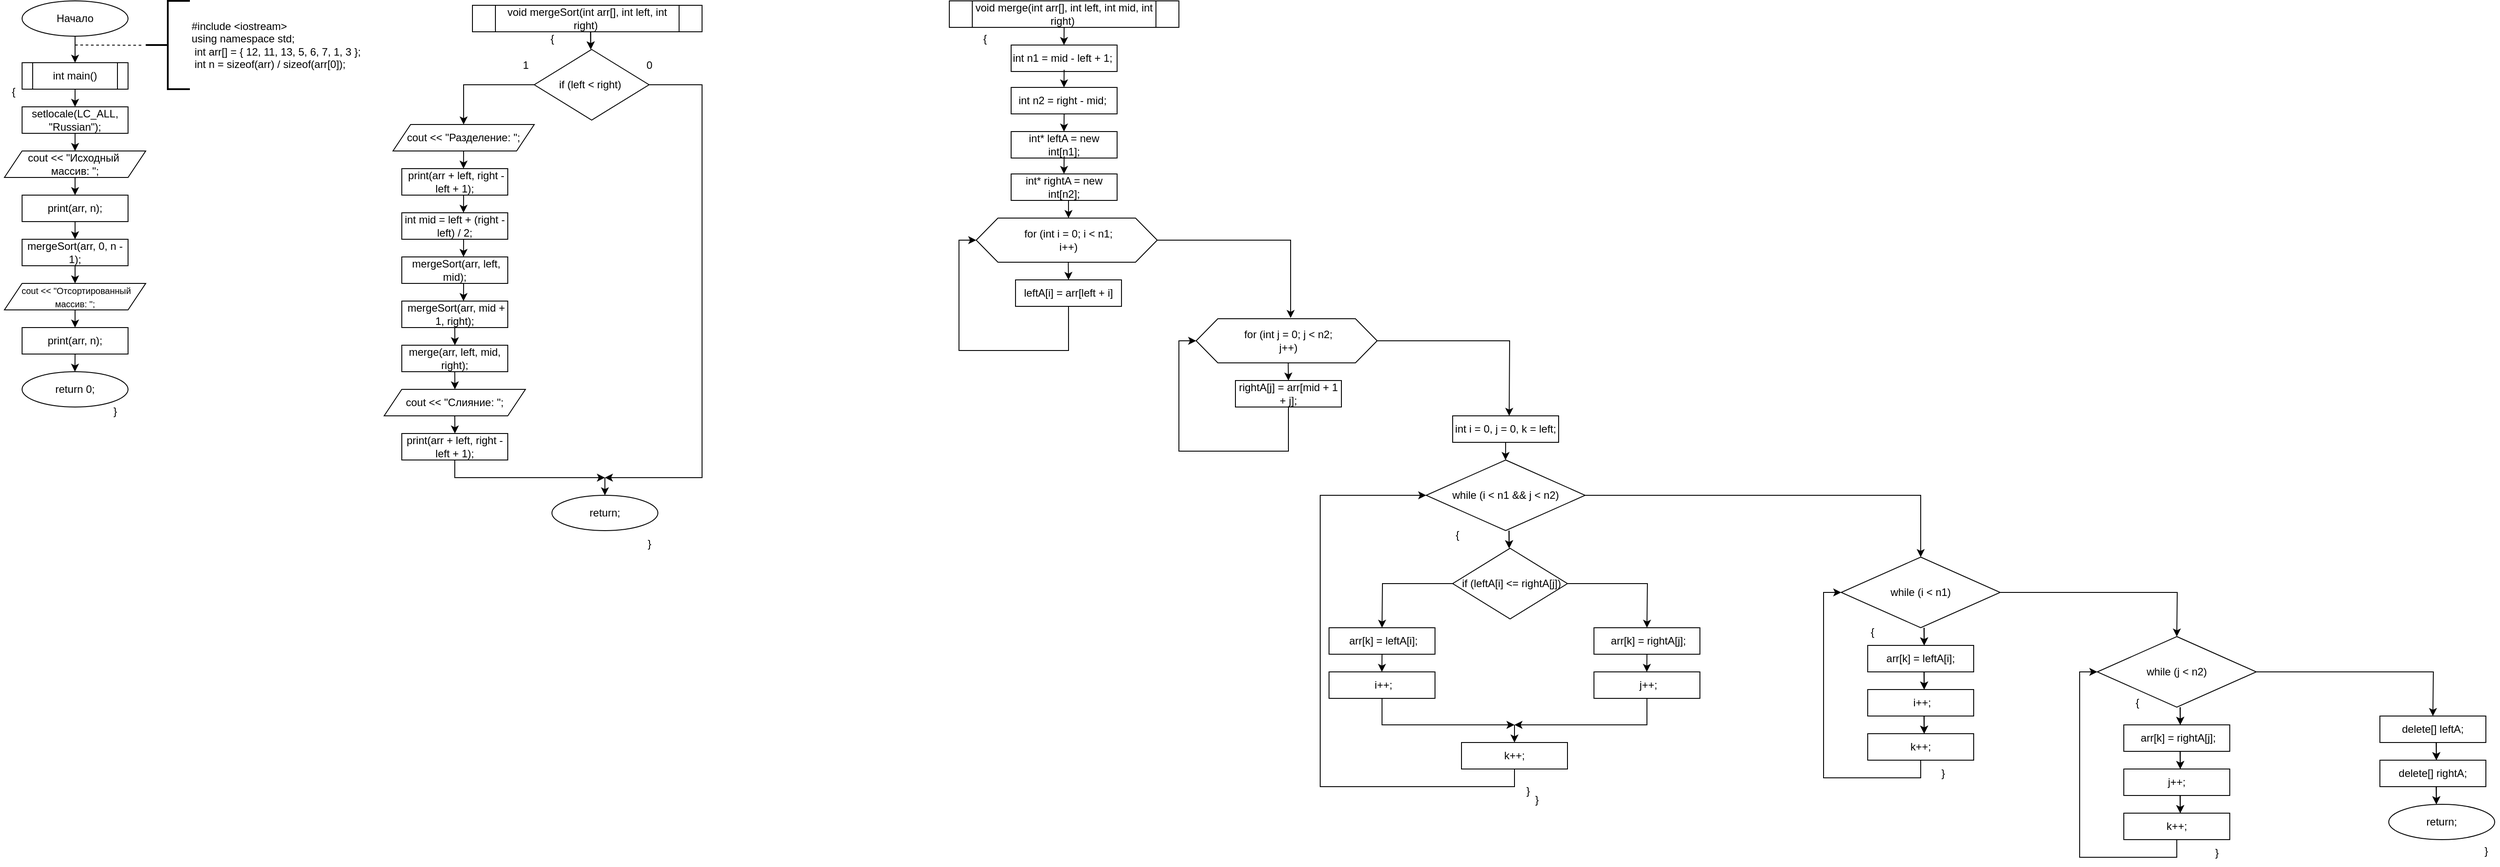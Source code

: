 <mxfile version="26.0.9">
  <diagram name="Страница — 1" id="Ue36vAwXjHxLCUMpt70z">
    <mxGraphModel dx="3187" dy="1858" grid="1" gridSize="10" guides="1" tooltips="1" connect="1" arrows="1" fold="1" page="1" pageScale="1" pageWidth="827" pageHeight="1169" math="0" shadow="0">
      <root>
        <mxCell id="0" />
        <mxCell id="1" parent="0" />
        <mxCell id="77FX7k-zkkTYW5ezyQ91-1" value="" style="edgeStyle=orthogonalEdgeStyle;rounded=0;orthogonalLoop=1;jettySize=auto;html=1;" edge="1" parent="1" source="77FX7k-zkkTYW5ezyQ91-2">
          <mxGeometry relative="1" as="geometry">
            <mxPoint x="240" y="130" as="targetPoint" />
          </mxGeometry>
        </mxCell>
        <mxCell id="77FX7k-zkkTYW5ezyQ91-2" value="Начало" style="ellipse;whiteSpace=wrap;html=1;" vertex="1" parent="1">
          <mxGeometry x="180" y="60" width="120" height="40" as="geometry" />
        </mxCell>
        <mxCell id="77FX7k-zkkTYW5ezyQ91-3" value="" style="edgeStyle=orthogonalEdgeStyle;rounded=0;orthogonalLoop=1;jettySize=auto;html=1;" edge="1" parent="1" source="77FX7k-zkkTYW5ezyQ91-4">
          <mxGeometry relative="1" as="geometry">
            <mxPoint x="240" y="180" as="targetPoint" />
          </mxGeometry>
        </mxCell>
        <mxCell id="77FX7k-zkkTYW5ezyQ91-4" value="int main()" style="shape=process;whiteSpace=wrap;html=1;backgroundOutline=1;" vertex="1" parent="1">
          <mxGeometry x="180" y="130" width="120" height="30" as="geometry" />
        </mxCell>
        <mxCell id="77FX7k-zkkTYW5ezyQ91-5" value="setlocale(LC_ALL, &quot;Russian&quot;);" style="rounded=0;whiteSpace=wrap;html=1;" vertex="1" parent="1">
          <mxGeometry x="180" y="180" width="120" height="30" as="geometry" />
        </mxCell>
        <mxCell id="77FX7k-zkkTYW5ezyQ91-6" value="" style="edgeStyle=orthogonalEdgeStyle;rounded=0;orthogonalLoop=1;jettySize=auto;html=1;" edge="1" parent="1">
          <mxGeometry relative="1" as="geometry">
            <mxPoint x="240" y="210" as="sourcePoint" />
            <mxPoint x="240" y="230" as="targetPoint" />
          </mxGeometry>
        </mxCell>
        <mxCell id="77FX7k-zkkTYW5ezyQ91-7" value="&lt;div&gt;#include &amp;lt;iostream&amp;gt;&lt;/div&gt;&lt;div&gt;using namespace std;&lt;/div&gt;&lt;div&gt;&lt;div&gt;&amp;nbsp;int arr[] = { 12, 11, 13, 5, 6, 7, 1, 3 };&lt;/div&gt;&lt;div&gt;&amp;nbsp;int n = sizeof(arr) / sizeof(arr[0]);&lt;/div&gt;&lt;/div&gt;" style="strokeWidth=2;html=1;shape=mxgraph.flowchart.annotation_2;align=left;labelPosition=right;pointerEvents=1;" vertex="1" parent="1">
          <mxGeometry x="320" y="60" width="50" height="100" as="geometry" />
        </mxCell>
        <mxCell id="77FX7k-zkkTYW5ezyQ91-8" value="" style="endArrow=none;dashed=1;html=1;rounded=0;entryX=-0.04;entryY=0.503;entryDx=0;entryDy=0;entryPerimeter=0;" edge="1" parent="1" target="77FX7k-zkkTYW5ezyQ91-7">
          <mxGeometry width="50" height="50" relative="1" as="geometry">
            <mxPoint x="240" y="110" as="sourcePoint" />
            <mxPoint x="310" y="110" as="targetPoint" />
          </mxGeometry>
        </mxCell>
        <mxCell id="77FX7k-zkkTYW5ezyQ91-9" value="cout &amp;lt;&amp;lt; &quot;Исходный&amp;nbsp;&lt;div&gt;массив: &quot;;&lt;/div&gt;" style="shape=parallelogram;perimeter=parallelogramPerimeter;whiteSpace=wrap;html=1;fixedSize=1;" vertex="1" parent="1">
          <mxGeometry x="160" y="230" width="160" height="30" as="geometry" />
        </mxCell>
        <mxCell id="77FX7k-zkkTYW5ezyQ91-10" value="" style="edgeStyle=orthogonalEdgeStyle;rounded=0;orthogonalLoop=1;jettySize=auto;html=1;" edge="1" parent="1">
          <mxGeometry relative="1" as="geometry">
            <mxPoint x="240" y="280" as="targetPoint" />
            <mxPoint x="240" y="260" as="sourcePoint" />
          </mxGeometry>
        </mxCell>
        <mxCell id="77FX7k-zkkTYW5ezyQ91-11" value="print(arr, n);" style="rounded=0;whiteSpace=wrap;html=1;" vertex="1" parent="1">
          <mxGeometry x="180" y="280" width="120" height="30" as="geometry" />
        </mxCell>
        <mxCell id="77FX7k-zkkTYW5ezyQ91-12" value="" style="edgeStyle=orthogonalEdgeStyle;rounded=0;orthogonalLoop=1;jettySize=auto;html=1;" edge="1" parent="1">
          <mxGeometry relative="1" as="geometry">
            <mxPoint x="240" y="330" as="targetPoint" />
            <mxPoint x="240" y="310" as="sourcePoint" />
          </mxGeometry>
        </mxCell>
        <mxCell id="77FX7k-zkkTYW5ezyQ91-13" value="mergeSort(arr, 0, n - 1);" style="rounded=0;whiteSpace=wrap;html=1;" vertex="1" parent="1">
          <mxGeometry x="180" y="330" width="120" height="30" as="geometry" />
        </mxCell>
        <mxCell id="77FX7k-zkkTYW5ezyQ91-14" value="" style="edgeStyle=orthogonalEdgeStyle;rounded=0;orthogonalLoop=1;jettySize=auto;html=1;" edge="1" parent="1">
          <mxGeometry relative="1" as="geometry">
            <mxPoint x="240" y="360" as="sourcePoint" />
            <mxPoint x="240" y="380" as="targetPoint" />
          </mxGeometry>
        </mxCell>
        <mxCell id="77FX7k-zkkTYW5ezyQ91-15" value="&lt;font style=&quot;font-size: 10px;&quot;&gt;&amp;nbsp;cout &amp;lt;&amp;lt; &quot;Отсортированный массив: &quot;;&lt;/font&gt;" style="shape=parallelogram;perimeter=parallelogramPerimeter;whiteSpace=wrap;html=1;fixedSize=1;" vertex="1" parent="1">
          <mxGeometry x="160" y="380" width="160" height="30" as="geometry" />
        </mxCell>
        <mxCell id="77FX7k-zkkTYW5ezyQ91-16" value="" style="edgeStyle=orthogonalEdgeStyle;rounded=0;orthogonalLoop=1;jettySize=auto;html=1;" edge="1" parent="1">
          <mxGeometry relative="1" as="geometry">
            <mxPoint x="240" y="430" as="targetPoint" />
            <mxPoint x="240" y="410" as="sourcePoint" />
          </mxGeometry>
        </mxCell>
        <mxCell id="77FX7k-zkkTYW5ezyQ91-17" style="edgeStyle=orthogonalEdgeStyle;rounded=0;orthogonalLoop=1;jettySize=auto;html=1;exitX=0.5;exitY=1;exitDx=0;exitDy=0;" edge="1" parent="1" source="77FX7k-zkkTYW5ezyQ91-18">
          <mxGeometry relative="1" as="geometry">
            <mxPoint x="239.857" y="480" as="targetPoint" />
          </mxGeometry>
        </mxCell>
        <mxCell id="77FX7k-zkkTYW5ezyQ91-18" value="print(arr, n);" style="rounded=0;whiteSpace=wrap;html=1;" vertex="1" parent="1">
          <mxGeometry x="180" y="430" width="120" height="30" as="geometry" />
        </mxCell>
        <mxCell id="77FX7k-zkkTYW5ezyQ91-19" value="return 0;" style="ellipse;whiteSpace=wrap;html=1;" vertex="1" parent="1">
          <mxGeometry x="180" y="480" width="120" height="40" as="geometry" />
        </mxCell>
        <mxCell id="77FX7k-zkkTYW5ezyQ91-20" value="}" style="text;html=1;align=center;verticalAlign=middle;resizable=0;points=[];autosize=1;strokeColor=none;fillColor=none;" vertex="1" parent="1">
          <mxGeometry x="270" y="510" width="30" height="30" as="geometry" />
        </mxCell>
        <mxCell id="77FX7k-zkkTYW5ezyQ91-21" value="{" style="text;html=1;align=center;verticalAlign=middle;resizable=0;points=[];autosize=1;strokeColor=none;fillColor=none;" vertex="1" parent="1">
          <mxGeometry x="155" y="148" width="30" height="30" as="geometry" />
        </mxCell>
        <mxCell id="77FX7k-zkkTYW5ezyQ91-22" value="void mergeSort(int arr[], int left, int right)&amp;nbsp;" style="shape=process;whiteSpace=wrap;html=1;backgroundOutline=1;" vertex="1" parent="1">
          <mxGeometry x="690" y="65" width="260" height="30" as="geometry" />
        </mxCell>
        <mxCell id="77FX7k-zkkTYW5ezyQ91-23" value="" style="edgeStyle=orthogonalEdgeStyle;rounded=0;orthogonalLoop=1;jettySize=auto;html=1;" edge="1" parent="1">
          <mxGeometry relative="1" as="geometry">
            <mxPoint x="823.703" y="95.0" as="sourcePoint" />
            <mxPoint x="823.943" y="115.0" as="targetPoint" />
          </mxGeometry>
        </mxCell>
        <mxCell id="77FX7k-zkkTYW5ezyQ91-24" value="" style="edgeStyle=orthogonalEdgeStyle;rounded=0;orthogonalLoop=1;jettySize=auto;html=1;" edge="1" parent="1">
          <mxGeometry relative="1" as="geometry">
            <mxPoint x="823.943" y="95.0" as="sourcePoint" />
            <mxPoint x="823.943" y="115.0" as="targetPoint" />
          </mxGeometry>
        </mxCell>
        <mxCell id="77FX7k-zkkTYW5ezyQ91-25" style="edgeStyle=orthogonalEdgeStyle;rounded=0;orthogonalLoop=1;jettySize=auto;html=1;exitX=0;exitY=0.5;exitDx=0;exitDy=0;entryX=0.5;entryY=0;entryDx=0;entryDy=0;" edge="1" source="77FX7k-zkkTYW5ezyQ91-27" parent="1" target="77FX7k-zkkTYW5ezyQ91-32">
          <mxGeometry relative="1" as="geometry">
            <mxPoint x="680" y="205.0" as="targetPoint" />
          </mxGeometry>
        </mxCell>
        <mxCell id="77FX7k-zkkTYW5ezyQ91-51" style="edgeStyle=orthogonalEdgeStyle;rounded=0;orthogonalLoop=1;jettySize=auto;html=1;exitX=1;exitY=0.5;exitDx=0;exitDy=0;" edge="1" parent="1" source="77FX7k-zkkTYW5ezyQ91-27">
          <mxGeometry relative="1" as="geometry">
            <mxPoint x="840.0" y="600" as="targetPoint" />
            <Array as="points">
              <mxPoint x="950" y="155" />
              <mxPoint x="950" y="600" />
            </Array>
          </mxGeometry>
        </mxCell>
        <mxCell id="77FX7k-zkkTYW5ezyQ91-27" value="if (left &amp;lt; right)&amp;nbsp;" style="rhombus;whiteSpace=wrap;html=1;" vertex="1" parent="1">
          <mxGeometry x="760" y="115.0" width="130" height="80" as="geometry" />
        </mxCell>
        <mxCell id="77FX7k-zkkTYW5ezyQ91-33" style="edgeStyle=orthogonalEdgeStyle;rounded=0;orthogonalLoop=1;jettySize=auto;html=1;exitX=0.5;exitY=1;exitDx=0;exitDy=0;" edge="1" parent="1" source="77FX7k-zkkTYW5ezyQ91-32">
          <mxGeometry relative="1" as="geometry">
            <mxPoint x="679.857" y="250" as="targetPoint" />
          </mxGeometry>
        </mxCell>
        <mxCell id="77FX7k-zkkTYW5ezyQ91-32" value="cout &amp;lt;&amp;lt; &quot;Разделение: &quot;;" style="shape=parallelogram;perimeter=parallelogramPerimeter;whiteSpace=wrap;html=1;fixedSize=1;" vertex="1" parent="1">
          <mxGeometry x="600" y="200" width="160" height="30" as="geometry" />
        </mxCell>
        <mxCell id="77FX7k-zkkTYW5ezyQ91-34" value="&amp;nbsp;print(arr + left, right - left + 1);" style="rounded=0;whiteSpace=wrap;html=1;" vertex="1" parent="1">
          <mxGeometry x="610" y="250" width="120" height="30" as="geometry" />
        </mxCell>
        <mxCell id="77FX7k-zkkTYW5ezyQ91-35" style="edgeStyle=orthogonalEdgeStyle;rounded=0;orthogonalLoop=1;jettySize=auto;html=1;exitX=0.5;exitY=1;exitDx=0;exitDy=0;" edge="1" parent="1">
          <mxGeometry relative="1" as="geometry">
            <mxPoint x="679.857" y="300" as="targetPoint" />
            <mxPoint x="680" y="280" as="sourcePoint" />
          </mxGeometry>
        </mxCell>
        <mxCell id="77FX7k-zkkTYW5ezyQ91-36" value="int mid = left + (right - left) / 2;" style="rounded=0;whiteSpace=wrap;html=1;" vertex="1" parent="1">
          <mxGeometry x="610" y="300" width="120" height="30" as="geometry" />
        </mxCell>
        <mxCell id="77FX7k-zkkTYW5ezyQ91-37" style="edgeStyle=orthogonalEdgeStyle;rounded=0;orthogonalLoop=1;jettySize=auto;html=1;exitX=0.5;exitY=1;exitDx=0;exitDy=0;" edge="1" parent="1">
          <mxGeometry relative="1" as="geometry">
            <mxPoint x="679.857" y="350" as="targetPoint" />
            <mxPoint x="680" y="330" as="sourcePoint" />
          </mxGeometry>
        </mxCell>
        <mxCell id="77FX7k-zkkTYW5ezyQ91-38" value="&amp;nbsp;mergeSort(arr, left, mid);" style="rounded=0;whiteSpace=wrap;html=1;" vertex="1" parent="1">
          <mxGeometry x="610" y="350" width="120" height="30" as="geometry" />
        </mxCell>
        <mxCell id="77FX7k-zkkTYW5ezyQ91-39" style="edgeStyle=orthogonalEdgeStyle;rounded=0;orthogonalLoop=1;jettySize=auto;html=1;exitX=0.5;exitY=1;exitDx=0;exitDy=0;" edge="1" parent="1">
          <mxGeometry relative="1" as="geometry">
            <mxPoint x="679.857" y="400" as="targetPoint" />
            <mxPoint x="680" y="380" as="sourcePoint" />
          </mxGeometry>
        </mxCell>
        <mxCell id="77FX7k-zkkTYW5ezyQ91-41" style="edgeStyle=orthogonalEdgeStyle;rounded=0;orthogonalLoop=1;jettySize=auto;html=1;exitX=0.5;exitY=1;exitDx=0;exitDy=0;" edge="1" parent="1" source="77FX7k-zkkTYW5ezyQ91-40">
          <mxGeometry relative="1" as="geometry">
            <mxPoint x="670.143" y="450" as="targetPoint" />
          </mxGeometry>
        </mxCell>
        <mxCell id="77FX7k-zkkTYW5ezyQ91-40" value="&amp;nbsp;mergeSort(arr, mid + 1, right);" style="rounded=0;whiteSpace=wrap;html=1;" vertex="1" parent="1">
          <mxGeometry x="610" y="400" width="120" height="30" as="geometry" />
        </mxCell>
        <mxCell id="77FX7k-zkkTYW5ezyQ91-45" style="edgeStyle=orthogonalEdgeStyle;rounded=0;orthogonalLoop=1;jettySize=auto;html=1;exitX=0.5;exitY=1;exitDx=0;exitDy=0;" edge="1" parent="1" source="77FX7k-zkkTYW5ezyQ91-46">
          <mxGeometry relative="1" as="geometry">
            <mxPoint x="670.143" y="500" as="targetPoint" />
          </mxGeometry>
        </mxCell>
        <mxCell id="77FX7k-zkkTYW5ezyQ91-46" value="merge(arr, left, mid, right);" style="rounded=0;whiteSpace=wrap;html=1;" vertex="1" parent="1">
          <mxGeometry x="610" y="450" width="120" height="30" as="geometry" />
        </mxCell>
        <mxCell id="77FX7k-zkkTYW5ezyQ91-48" style="edgeStyle=orthogonalEdgeStyle;rounded=0;orthogonalLoop=1;jettySize=auto;html=1;exitX=0.5;exitY=1;exitDx=0;exitDy=0;" edge="1" parent="1" source="77FX7k-zkkTYW5ezyQ91-47">
          <mxGeometry relative="1" as="geometry">
            <mxPoint x="670.143" y="550" as="targetPoint" />
          </mxGeometry>
        </mxCell>
        <mxCell id="77FX7k-zkkTYW5ezyQ91-47" value="cout &amp;lt;&amp;lt; &quot;Слияние: &quot;;" style="shape=parallelogram;perimeter=parallelogramPerimeter;whiteSpace=wrap;html=1;fixedSize=1;" vertex="1" parent="1">
          <mxGeometry x="590" y="500" width="160" height="30" as="geometry" />
        </mxCell>
        <mxCell id="77FX7k-zkkTYW5ezyQ91-50" style="edgeStyle=orthogonalEdgeStyle;rounded=0;orthogonalLoop=1;jettySize=auto;html=1;exitX=0.5;exitY=1;exitDx=0;exitDy=0;" edge="1" parent="1" source="77FX7k-zkkTYW5ezyQ91-49">
          <mxGeometry relative="1" as="geometry">
            <mxPoint x="840" y="600" as="targetPoint" />
            <Array as="points">
              <mxPoint x="670" y="600" />
            </Array>
          </mxGeometry>
        </mxCell>
        <mxCell id="77FX7k-zkkTYW5ezyQ91-49" value="print(arr + left, right - left + 1);" style="rounded=0;whiteSpace=wrap;html=1;" vertex="1" parent="1">
          <mxGeometry x="610" y="550" width="120" height="30" as="geometry" />
        </mxCell>
        <mxCell id="77FX7k-zkkTYW5ezyQ91-52" value="1" style="text;html=1;align=center;verticalAlign=middle;resizable=0;points=[];autosize=1;strokeColor=none;fillColor=none;" vertex="1" parent="1">
          <mxGeometry x="735" y="118" width="30" height="30" as="geometry" />
        </mxCell>
        <mxCell id="77FX7k-zkkTYW5ezyQ91-53" value="0" style="text;html=1;align=center;verticalAlign=middle;resizable=0;points=[];autosize=1;strokeColor=none;fillColor=none;" vertex="1" parent="1">
          <mxGeometry x="875" y="118" width="30" height="30" as="geometry" />
        </mxCell>
        <mxCell id="77FX7k-zkkTYW5ezyQ91-54" value="" style="endArrow=classic;html=1;rounded=0;" edge="1" parent="1">
          <mxGeometry width="50" height="50" relative="1" as="geometry">
            <mxPoint x="840" y="600" as="sourcePoint" />
            <mxPoint x="840" y="620" as="targetPoint" />
          </mxGeometry>
        </mxCell>
        <mxCell id="77FX7k-zkkTYW5ezyQ91-55" value="return;" style="ellipse;whiteSpace=wrap;html=1;" vertex="1" parent="1">
          <mxGeometry x="780" y="620" width="120" height="40" as="geometry" />
        </mxCell>
        <mxCell id="77FX7k-zkkTYW5ezyQ91-56" value="}" style="text;html=1;align=center;verticalAlign=middle;resizable=0;points=[];autosize=1;strokeColor=none;fillColor=none;" vertex="1" parent="1">
          <mxGeometry x="875" y="660" width="30" height="30" as="geometry" />
        </mxCell>
        <mxCell id="77FX7k-zkkTYW5ezyQ91-57" value="{" style="text;html=1;align=center;verticalAlign=middle;resizable=0;points=[];autosize=1;strokeColor=none;fillColor=none;" vertex="1" parent="1">
          <mxGeometry x="765" y="88" width="30" height="30" as="geometry" />
        </mxCell>
        <mxCell id="77FX7k-zkkTYW5ezyQ91-59" style="edgeStyle=orthogonalEdgeStyle;rounded=0;orthogonalLoop=1;jettySize=auto;html=1;exitX=0.5;exitY=1;exitDx=0;exitDy=0;" edge="1" parent="1" source="77FX7k-zkkTYW5ezyQ91-58">
          <mxGeometry relative="1" as="geometry">
            <mxPoint x="1359.857" y="110" as="targetPoint" />
          </mxGeometry>
        </mxCell>
        <mxCell id="77FX7k-zkkTYW5ezyQ91-58" value="void merge(int arr[], int left, int mid, int right)&amp;nbsp;" style="shape=process;whiteSpace=wrap;html=1;backgroundOutline=1;" vertex="1" parent="1">
          <mxGeometry x="1230" y="60" width="260" height="30" as="geometry" />
        </mxCell>
        <mxCell id="77FX7k-zkkTYW5ezyQ91-60" value="int n1 = mid - left + 1;&amp;nbsp;" style="rounded=0;whiteSpace=wrap;html=1;" vertex="1" parent="1">
          <mxGeometry x="1300" y="110" width="120" height="30" as="geometry" />
        </mxCell>
        <mxCell id="77FX7k-zkkTYW5ezyQ91-61" style="edgeStyle=orthogonalEdgeStyle;rounded=0;orthogonalLoop=1;jettySize=auto;html=1;exitX=0.5;exitY=1;exitDx=0;exitDy=0;" edge="1" parent="1">
          <mxGeometry relative="1" as="geometry">
            <mxPoint x="1359.857" y="158" as="targetPoint" />
            <mxPoint x="1360" y="138" as="sourcePoint" />
          </mxGeometry>
        </mxCell>
        <mxCell id="77FX7k-zkkTYW5ezyQ91-62" value="int n2 = right - mid;&amp;nbsp;" style="rounded=0;whiteSpace=wrap;html=1;" vertex="1" parent="1">
          <mxGeometry x="1300" y="158" width="120" height="30" as="geometry" />
        </mxCell>
        <mxCell id="77FX7k-zkkTYW5ezyQ91-63" style="edgeStyle=orthogonalEdgeStyle;rounded=0;orthogonalLoop=1;jettySize=auto;html=1;exitX=0.5;exitY=1;exitDx=0;exitDy=0;" edge="1" parent="1">
          <mxGeometry relative="1" as="geometry">
            <mxPoint x="1359.857" y="208" as="targetPoint" />
            <mxPoint x="1360" y="188" as="sourcePoint" />
          </mxGeometry>
        </mxCell>
        <mxCell id="77FX7k-zkkTYW5ezyQ91-64" value="int* leftA = new int[n1];" style="rounded=0;whiteSpace=wrap;html=1;" vertex="1" parent="1">
          <mxGeometry x="1300" y="208" width="120" height="30" as="geometry" />
        </mxCell>
        <mxCell id="77FX7k-zkkTYW5ezyQ91-65" style="edgeStyle=orthogonalEdgeStyle;rounded=0;orthogonalLoop=1;jettySize=auto;html=1;exitX=0.5;exitY=1;exitDx=0;exitDy=0;" edge="1" parent="1">
          <mxGeometry relative="1" as="geometry">
            <mxPoint x="1359.857" y="256" as="targetPoint" />
            <mxPoint x="1360" y="236" as="sourcePoint" />
          </mxGeometry>
        </mxCell>
        <mxCell id="77FX7k-zkkTYW5ezyQ91-66" value="int* rightA = new int[n2];" style="rounded=0;whiteSpace=wrap;html=1;" vertex="1" parent="1">
          <mxGeometry x="1300" y="256" width="120" height="30" as="geometry" />
        </mxCell>
        <mxCell id="77FX7k-zkkTYW5ezyQ91-67" value="" style="edgeStyle=orthogonalEdgeStyle;rounded=0;orthogonalLoop=1;jettySize=auto;html=1;" edge="1" parent="1">
          <mxGeometry relative="1" as="geometry">
            <mxPoint x="1364.971" y="286" as="sourcePoint" />
            <mxPoint x="1364.971" y="306" as="targetPoint" />
          </mxGeometry>
        </mxCell>
        <mxCell id="77FX7k-zkkTYW5ezyQ91-68" style="edgeStyle=orthogonalEdgeStyle;rounded=0;orthogonalLoop=1;jettySize=auto;html=1;exitX=1;exitY=0.5;exitDx=0;exitDy=0;entryX=0.522;entryY=-0.017;entryDx=0;entryDy=0;entryPerimeter=0;" edge="1" source="77FX7k-zkkTYW5ezyQ91-69" parent="1" target="77FX7k-zkkTYW5ezyQ91-76">
          <mxGeometry relative="1" as="geometry">
            <mxPoint x="1614.971" y="416" as="targetPoint" />
          </mxGeometry>
        </mxCell>
        <mxCell id="77FX7k-zkkTYW5ezyQ91-69" value="" style="verticalLabelPosition=bottom;verticalAlign=top;html=1;shape=hexagon;perimeter=hexagonPerimeter2;arcSize=6;size=0.12;" vertex="1" parent="1">
          <mxGeometry x="1260.471" y="306" width="205" height="50" as="geometry" />
        </mxCell>
        <mxCell id="77FX7k-zkkTYW5ezyQ91-70" value="" style="edgeStyle=orthogonalEdgeStyle;rounded=0;orthogonalLoop=1;jettySize=auto;html=1;" edge="1" parent="1">
          <mxGeometry relative="1" as="geometry">
            <mxPoint x="1364.731" y="356" as="sourcePoint" />
            <mxPoint x="1364.971" y="376" as="targetPoint" />
          </mxGeometry>
        </mxCell>
        <mxCell id="77FX7k-zkkTYW5ezyQ91-71" value="for (int i = 0; i &amp;lt; n1; i++)" style="text;html=1;align=center;verticalAlign=middle;whiteSpace=wrap;rounded=0;" vertex="1" parent="1">
          <mxGeometry x="1304.971" y="316" width="120" height="30" as="geometry" />
        </mxCell>
        <mxCell id="77FX7k-zkkTYW5ezyQ91-72" value="" style="edgeStyle=orthogonalEdgeStyle;rounded=0;orthogonalLoop=1;jettySize=auto;html=1;entryX=0;entryY=0.5;entryDx=0;entryDy=0;" edge="1" target="77FX7k-zkkTYW5ezyQ91-69" parent="1">
          <mxGeometry relative="1" as="geometry">
            <mxPoint x="1364.971" y="406" as="sourcePoint" />
            <mxPoint x="1244.971" y="376" as="targetPoint" />
            <Array as="points">
              <mxPoint x="1364.971" y="456" />
              <mxPoint x="1240.971" y="456" />
              <mxPoint x="1240.971" y="331" />
            </Array>
          </mxGeometry>
        </mxCell>
        <mxCell id="77FX7k-zkkTYW5ezyQ91-73" value="leftA[i] = arr[left + i]" style="rounded=0;whiteSpace=wrap;html=1;" vertex="1" parent="1">
          <mxGeometry x="1304.971" y="376" width="120" height="30" as="geometry" />
        </mxCell>
        <mxCell id="77FX7k-zkkTYW5ezyQ91-75" style="edgeStyle=orthogonalEdgeStyle;rounded=0;orthogonalLoop=1;jettySize=auto;html=1;exitX=1;exitY=0.5;exitDx=0;exitDy=0;" edge="1" source="77FX7k-zkkTYW5ezyQ91-76" parent="1">
          <mxGeometry relative="1" as="geometry">
            <mxPoint x="1864.001" y="530" as="targetPoint" />
          </mxGeometry>
        </mxCell>
        <mxCell id="77FX7k-zkkTYW5ezyQ91-76" value="" style="verticalLabelPosition=bottom;verticalAlign=top;html=1;shape=hexagon;perimeter=hexagonPerimeter2;arcSize=6;size=0.12;" vertex="1" parent="1">
          <mxGeometry x="1509.501" y="420" width="205" height="50" as="geometry" />
        </mxCell>
        <mxCell id="77FX7k-zkkTYW5ezyQ91-77" value="" style="edgeStyle=orthogonalEdgeStyle;rounded=0;orthogonalLoop=1;jettySize=auto;html=1;" edge="1" parent="1">
          <mxGeometry relative="1" as="geometry">
            <mxPoint x="1613.761" y="470" as="sourcePoint" />
            <mxPoint x="1614.001" y="490" as="targetPoint" />
          </mxGeometry>
        </mxCell>
        <mxCell id="77FX7k-zkkTYW5ezyQ91-78" value="for (int j = 0; j &amp;lt; n2; j++)" style="text;html=1;align=center;verticalAlign=middle;whiteSpace=wrap;rounded=0;" vertex="1" parent="1">
          <mxGeometry x="1554.001" y="430" width="120" height="30" as="geometry" />
        </mxCell>
        <mxCell id="77FX7k-zkkTYW5ezyQ91-79" value="" style="edgeStyle=orthogonalEdgeStyle;rounded=0;orthogonalLoop=1;jettySize=auto;html=1;entryX=0;entryY=0.5;entryDx=0;entryDy=0;" edge="1" target="77FX7k-zkkTYW5ezyQ91-76" parent="1">
          <mxGeometry relative="1" as="geometry">
            <mxPoint x="1614.001" y="520" as="sourcePoint" />
            <mxPoint x="1494.001" y="490" as="targetPoint" />
            <Array as="points">
              <mxPoint x="1614.001" y="570" />
              <mxPoint x="1490.001" y="570" />
              <mxPoint x="1490.001" y="445" />
            </Array>
          </mxGeometry>
        </mxCell>
        <mxCell id="77FX7k-zkkTYW5ezyQ91-80" value="&lt;div&gt;rightA[j] = arr[mid + 1 + j];&lt;br&gt;&lt;/div&gt;" style="rounded=0;whiteSpace=wrap;html=1;" vertex="1" parent="1">
          <mxGeometry x="1554.001" y="490" width="120" height="30" as="geometry" />
        </mxCell>
        <mxCell id="77FX7k-zkkTYW5ezyQ91-82" style="edgeStyle=orthogonalEdgeStyle;rounded=0;orthogonalLoop=1;jettySize=auto;html=1;exitX=0.5;exitY=1;exitDx=0;exitDy=0;" edge="1" parent="1" source="77FX7k-zkkTYW5ezyQ91-81">
          <mxGeometry relative="1" as="geometry">
            <mxPoint x="1859.857" y="580" as="targetPoint" />
          </mxGeometry>
        </mxCell>
        <mxCell id="77FX7k-zkkTYW5ezyQ91-81" value="&lt;div&gt;int i = 0, j = 0, k = left;&lt;br&gt;&lt;/div&gt;" style="rounded=0;whiteSpace=wrap;html=1;" vertex="1" parent="1">
          <mxGeometry x="1800.001" y="530" width="120" height="30" as="geometry" />
        </mxCell>
        <mxCell id="77FX7k-zkkTYW5ezyQ91-103" style="edgeStyle=orthogonalEdgeStyle;rounded=0;orthogonalLoop=1;jettySize=auto;html=1;exitX=1;exitY=0.5;exitDx=0;exitDy=0;entryX=0.5;entryY=0;entryDx=0;entryDy=0;" edge="1" parent="1" source="77FX7k-zkkTYW5ezyQ91-83" target="77FX7k-zkkTYW5ezyQ91-106">
          <mxGeometry relative="1" as="geometry">
            <mxPoint x="2250" y="670" as="targetPoint" />
          </mxGeometry>
        </mxCell>
        <mxCell id="77FX7k-zkkTYW5ezyQ91-83" value="&amp;nbsp;while (i &amp;lt; n1 &amp;amp;&amp;amp; j &amp;lt; n2)&amp;nbsp;" style="rhombus;whiteSpace=wrap;html=1;" vertex="1" parent="1">
          <mxGeometry x="1770" y="580" width="180" height="80" as="geometry" />
        </mxCell>
        <mxCell id="77FX7k-zkkTYW5ezyQ91-84" value="" style="edgeStyle=orthogonalEdgeStyle;rounded=0;orthogonalLoop=1;jettySize=auto;html=1;" edge="1" parent="1">
          <mxGeometry relative="1" as="geometry">
            <mxPoint x="1863.703" y="660.0" as="sourcePoint" />
            <mxPoint x="1863.943" y="680.0" as="targetPoint" />
          </mxGeometry>
        </mxCell>
        <mxCell id="77FX7k-zkkTYW5ezyQ91-85" value="" style="edgeStyle=orthogonalEdgeStyle;rounded=0;orthogonalLoop=1;jettySize=auto;html=1;" edge="1" parent="1">
          <mxGeometry relative="1" as="geometry">
            <mxPoint x="1863.943" y="660.0" as="sourcePoint" />
            <mxPoint x="1863.943" y="680.0" as="targetPoint" />
          </mxGeometry>
        </mxCell>
        <mxCell id="77FX7k-zkkTYW5ezyQ91-86" style="edgeStyle=orthogonalEdgeStyle;rounded=0;orthogonalLoop=1;jettySize=auto;html=1;exitX=0;exitY=0.5;exitDx=0;exitDy=0;" edge="1" source="77FX7k-zkkTYW5ezyQ91-88" parent="1">
          <mxGeometry relative="1" as="geometry">
            <mxPoint x="1720" y="770.0" as="targetPoint" />
          </mxGeometry>
        </mxCell>
        <mxCell id="77FX7k-zkkTYW5ezyQ91-87" style="edgeStyle=orthogonalEdgeStyle;rounded=0;orthogonalLoop=1;jettySize=auto;html=1;exitX=1;exitY=0.5;exitDx=0;exitDy=0;" edge="1" source="77FX7k-zkkTYW5ezyQ91-88" parent="1">
          <mxGeometry relative="1" as="geometry">
            <mxPoint x="2020.0" y="770.0" as="targetPoint" />
          </mxGeometry>
        </mxCell>
        <mxCell id="77FX7k-zkkTYW5ezyQ91-88" value="&amp;nbsp;if (leftA[i] &amp;lt;= rightA[j])" style="rhombus;whiteSpace=wrap;html=1;" vertex="1" parent="1">
          <mxGeometry x="1800" y="680.0" width="130" height="80" as="geometry" />
        </mxCell>
        <mxCell id="77FX7k-zkkTYW5ezyQ91-93" style="edgeStyle=orthogonalEdgeStyle;rounded=0;orthogonalLoop=1;jettySize=auto;html=1;exitX=0.5;exitY=1;exitDx=0;exitDy=0;" edge="1" parent="1" source="77FX7k-zkkTYW5ezyQ91-90">
          <mxGeometry relative="1" as="geometry">
            <mxPoint x="1719.857" y="820" as="targetPoint" />
          </mxGeometry>
        </mxCell>
        <mxCell id="77FX7k-zkkTYW5ezyQ91-90" value="&amp;nbsp;arr[k] = leftA[i];" style="rounded=0;whiteSpace=wrap;html=1;" vertex="1" parent="1">
          <mxGeometry x="1660" y="770.0" width="120" height="30" as="geometry" />
        </mxCell>
        <mxCell id="77FX7k-zkkTYW5ezyQ91-95" style="edgeStyle=orthogonalEdgeStyle;rounded=0;orthogonalLoop=1;jettySize=auto;html=1;exitX=0.5;exitY=1;exitDx=0;exitDy=0;" edge="1" parent="1" source="77FX7k-zkkTYW5ezyQ91-92">
          <mxGeometry relative="1" as="geometry">
            <mxPoint x="2019.857" y="820" as="targetPoint" />
          </mxGeometry>
        </mxCell>
        <mxCell id="77FX7k-zkkTYW5ezyQ91-92" value="&amp;nbsp;arr[k] = rightA[j];" style="rounded=0;whiteSpace=wrap;html=1;" vertex="1" parent="1">
          <mxGeometry x="1960" y="770.0" width="120" height="30" as="geometry" />
        </mxCell>
        <mxCell id="77FX7k-zkkTYW5ezyQ91-97" style="edgeStyle=orthogonalEdgeStyle;rounded=0;orthogonalLoop=1;jettySize=auto;html=1;exitX=0.5;exitY=1;exitDx=0;exitDy=0;" edge="1" parent="1" source="77FX7k-zkkTYW5ezyQ91-94">
          <mxGeometry relative="1" as="geometry">
            <mxPoint x="1870" y="880" as="targetPoint" />
            <Array as="points">
              <mxPoint x="1720" y="880" />
            </Array>
          </mxGeometry>
        </mxCell>
        <mxCell id="77FX7k-zkkTYW5ezyQ91-94" value="&amp;nbsp;i++;" style="rounded=0;whiteSpace=wrap;html=1;" vertex="1" parent="1">
          <mxGeometry x="1660" y="820.0" width="120" height="30" as="geometry" />
        </mxCell>
        <mxCell id="77FX7k-zkkTYW5ezyQ91-98" style="edgeStyle=orthogonalEdgeStyle;rounded=0;orthogonalLoop=1;jettySize=auto;html=1;exitX=0.5;exitY=1;exitDx=0;exitDy=0;" edge="1" parent="1" source="77FX7k-zkkTYW5ezyQ91-96">
          <mxGeometry relative="1" as="geometry">
            <mxPoint x="1870" y="880" as="targetPoint" />
            <Array as="points">
              <mxPoint x="2020" y="880" />
            </Array>
          </mxGeometry>
        </mxCell>
        <mxCell id="77FX7k-zkkTYW5ezyQ91-96" value="&amp;nbsp;j++;" style="rounded=0;whiteSpace=wrap;html=1;" vertex="1" parent="1">
          <mxGeometry x="1960" y="820.0" width="120" height="30" as="geometry" />
        </mxCell>
        <mxCell id="77FX7k-zkkTYW5ezyQ91-99" value="" style="endArrow=classic;html=1;rounded=0;" edge="1" parent="1">
          <mxGeometry width="50" height="50" relative="1" as="geometry">
            <mxPoint x="1870" y="880" as="sourcePoint" />
            <mxPoint x="1870" y="900" as="targetPoint" />
          </mxGeometry>
        </mxCell>
        <mxCell id="77FX7k-zkkTYW5ezyQ91-102" style="edgeStyle=orthogonalEdgeStyle;rounded=0;orthogonalLoop=1;jettySize=auto;html=1;exitX=0.5;exitY=1;exitDx=0;exitDy=0;entryX=0;entryY=0.5;entryDx=0;entryDy=0;" edge="1" parent="1" source="77FX7k-zkkTYW5ezyQ91-100" target="77FX7k-zkkTYW5ezyQ91-83">
          <mxGeometry relative="1" as="geometry">
            <Array as="points">
              <mxPoint x="1870" y="950" />
              <mxPoint x="1650" y="950" />
              <mxPoint x="1650" y="620" />
            </Array>
          </mxGeometry>
        </mxCell>
        <mxCell id="77FX7k-zkkTYW5ezyQ91-100" value="k++;" style="rounded=0;whiteSpace=wrap;html=1;" vertex="1" parent="1">
          <mxGeometry x="1810" y="900.0" width="120" height="30" as="geometry" />
        </mxCell>
        <mxCell id="77FX7k-zkkTYW5ezyQ91-131" style="edgeStyle=orthogonalEdgeStyle;rounded=0;orthogonalLoop=1;jettySize=auto;html=1;exitX=1;exitY=0.5;exitDx=0;exitDy=0;" edge="1" parent="1" source="77FX7k-zkkTYW5ezyQ91-106">
          <mxGeometry relative="1" as="geometry">
            <mxPoint x="2620" y="780" as="targetPoint" />
          </mxGeometry>
        </mxCell>
        <mxCell id="77FX7k-zkkTYW5ezyQ91-106" value="while (i &amp;lt; n1)" style="rhombus;whiteSpace=wrap;html=1;" vertex="1" parent="1">
          <mxGeometry x="2240" y="690" width="180" height="80" as="geometry" />
        </mxCell>
        <mxCell id="77FX7k-zkkTYW5ezyQ91-107" value="" style="edgeStyle=orthogonalEdgeStyle;rounded=0;orthogonalLoop=1;jettySize=auto;html=1;" edge="1" parent="1">
          <mxGeometry relative="1" as="geometry">
            <mxPoint x="2333.703" y="770.0" as="sourcePoint" />
            <mxPoint x="2333.943" y="790.0" as="targetPoint" />
          </mxGeometry>
        </mxCell>
        <mxCell id="77FX7k-zkkTYW5ezyQ91-108" value="" style="edgeStyle=orthogonalEdgeStyle;rounded=0;orthogonalLoop=1;jettySize=auto;html=1;" edge="1" parent="1">
          <mxGeometry relative="1" as="geometry">
            <mxPoint x="2333.943" y="770.0" as="sourcePoint" />
            <mxPoint x="2333.943" y="790.0" as="targetPoint" />
          </mxGeometry>
        </mxCell>
        <mxCell id="77FX7k-zkkTYW5ezyQ91-123" value="arr[k] = leftA[i];" style="rounded=0;whiteSpace=wrap;html=1;" vertex="1" parent="1">
          <mxGeometry x="2270" y="790.0" width="120" height="30" as="geometry" />
        </mxCell>
        <mxCell id="77FX7k-zkkTYW5ezyQ91-124" value="" style="edgeStyle=orthogonalEdgeStyle;rounded=0;orthogonalLoop=1;jettySize=auto;html=1;" edge="1" parent="1">
          <mxGeometry relative="1" as="geometry">
            <mxPoint x="2333.703" y="820.0" as="sourcePoint" />
            <mxPoint x="2333.943" y="840.0" as="targetPoint" />
          </mxGeometry>
        </mxCell>
        <mxCell id="77FX7k-zkkTYW5ezyQ91-125" value="" style="edgeStyle=orthogonalEdgeStyle;rounded=0;orthogonalLoop=1;jettySize=auto;html=1;" edge="1" parent="1">
          <mxGeometry relative="1" as="geometry">
            <mxPoint x="2333.943" y="820.0" as="sourcePoint" />
            <mxPoint x="2333.943" y="840.0" as="targetPoint" />
          </mxGeometry>
        </mxCell>
        <mxCell id="77FX7k-zkkTYW5ezyQ91-126" value="&amp;nbsp;i++;" style="rounded=0;whiteSpace=wrap;html=1;" vertex="1" parent="1">
          <mxGeometry x="2270" y="840.0" width="120" height="30" as="geometry" />
        </mxCell>
        <mxCell id="77FX7k-zkkTYW5ezyQ91-127" value="" style="edgeStyle=orthogonalEdgeStyle;rounded=0;orthogonalLoop=1;jettySize=auto;html=1;" edge="1" parent="1">
          <mxGeometry relative="1" as="geometry">
            <mxPoint x="2333.703" y="870.0" as="sourcePoint" />
            <mxPoint x="2333.943" y="890.0" as="targetPoint" />
          </mxGeometry>
        </mxCell>
        <mxCell id="77FX7k-zkkTYW5ezyQ91-128" value="" style="edgeStyle=orthogonalEdgeStyle;rounded=0;orthogonalLoop=1;jettySize=auto;html=1;" edge="1" parent="1">
          <mxGeometry relative="1" as="geometry">
            <mxPoint x="2333.943" y="870.0" as="sourcePoint" />
            <mxPoint x="2333.943" y="890.0" as="targetPoint" />
          </mxGeometry>
        </mxCell>
        <mxCell id="77FX7k-zkkTYW5ezyQ91-130" style="edgeStyle=orthogonalEdgeStyle;rounded=0;orthogonalLoop=1;jettySize=auto;html=1;exitX=0.5;exitY=1;exitDx=0;exitDy=0;entryX=0;entryY=0.5;entryDx=0;entryDy=0;" edge="1" parent="1" source="77FX7k-zkkTYW5ezyQ91-129" target="77FX7k-zkkTYW5ezyQ91-106">
          <mxGeometry relative="1" as="geometry" />
        </mxCell>
        <mxCell id="77FX7k-zkkTYW5ezyQ91-129" value="k++;" style="rounded=0;whiteSpace=wrap;html=1;" vertex="1" parent="1">
          <mxGeometry x="2270" y="890.0" width="120" height="30" as="geometry" />
        </mxCell>
        <mxCell id="77FX7k-zkkTYW5ezyQ91-132" style="edgeStyle=orthogonalEdgeStyle;rounded=0;orthogonalLoop=1;jettySize=auto;html=1;exitX=1;exitY=0.5;exitDx=0;exitDy=0;" edge="1" parent="1" source="77FX7k-zkkTYW5ezyQ91-133">
          <mxGeometry relative="1" as="geometry">
            <mxPoint x="2910" y="870" as="targetPoint" />
          </mxGeometry>
        </mxCell>
        <mxCell id="77FX7k-zkkTYW5ezyQ91-133" value="while (j &amp;lt; n2)" style="rhombus;whiteSpace=wrap;html=1;" vertex="1" parent="1">
          <mxGeometry x="2530" y="780" width="180" height="80" as="geometry" />
        </mxCell>
        <mxCell id="77FX7k-zkkTYW5ezyQ91-134" value="" style="edgeStyle=orthogonalEdgeStyle;rounded=0;orthogonalLoop=1;jettySize=auto;html=1;" edge="1" parent="1">
          <mxGeometry relative="1" as="geometry">
            <mxPoint x="2623.703" y="860.0" as="sourcePoint" />
            <mxPoint x="2623.943" y="880.0" as="targetPoint" />
          </mxGeometry>
        </mxCell>
        <mxCell id="77FX7k-zkkTYW5ezyQ91-135" value="" style="edgeStyle=orthogonalEdgeStyle;rounded=0;orthogonalLoop=1;jettySize=auto;html=1;" edge="1" parent="1">
          <mxGeometry relative="1" as="geometry">
            <mxPoint x="2623.943" y="860.0" as="sourcePoint" />
            <mxPoint x="2623.943" y="880.0" as="targetPoint" />
          </mxGeometry>
        </mxCell>
        <mxCell id="77FX7k-zkkTYW5ezyQ91-136" value="&amp;nbsp;arr[k] = rightA[j];" style="rounded=0;whiteSpace=wrap;html=1;" vertex="1" parent="1">
          <mxGeometry x="2560" y="880.0" width="120" height="30" as="geometry" />
        </mxCell>
        <mxCell id="77FX7k-zkkTYW5ezyQ91-137" value="" style="edgeStyle=orthogonalEdgeStyle;rounded=0;orthogonalLoop=1;jettySize=auto;html=1;" edge="1" parent="1">
          <mxGeometry relative="1" as="geometry">
            <mxPoint x="2623.703" y="910.0" as="sourcePoint" />
            <mxPoint x="2623.943" y="930.0" as="targetPoint" />
          </mxGeometry>
        </mxCell>
        <mxCell id="77FX7k-zkkTYW5ezyQ91-138" value="" style="edgeStyle=orthogonalEdgeStyle;rounded=0;orthogonalLoop=1;jettySize=auto;html=1;" edge="1" parent="1">
          <mxGeometry relative="1" as="geometry">
            <mxPoint x="2623.943" y="910.0" as="sourcePoint" />
            <mxPoint x="2623.943" y="930.0" as="targetPoint" />
          </mxGeometry>
        </mxCell>
        <mxCell id="77FX7k-zkkTYW5ezyQ91-139" value="j++;" style="rounded=0;whiteSpace=wrap;html=1;" vertex="1" parent="1">
          <mxGeometry x="2560" y="930.0" width="120" height="30" as="geometry" />
        </mxCell>
        <mxCell id="77FX7k-zkkTYW5ezyQ91-140" value="" style="edgeStyle=orthogonalEdgeStyle;rounded=0;orthogonalLoop=1;jettySize=auto;html=1;" edge="1" parent="1">
          <mxGeometry relative="1" as="geometry">
            <mxPoint x="2623.703" y="960.0" as="sourcePoint" />
            <mxPoint x="2623.943" y="980.0" as="targetPoint" />
          </mxGeometry>
        </mxCell>
        <mxCell id="77FX7k-zkkTYW5ezyQ91-141" value="" style="edgeStyle=orthogonalEdgeStyle;rounded=0;orthogonalLoop=1;jettySize=auto;html=1;" edge="1" parent="1">
          <mxGeometry relative="1" as="geometry">
            <mxPoint x="2623.943" y="960.0" as="sourcePoint" />
            <mxPoint x="2623.943" y="980.0" as="targetPoint" />
          </mxGeometry>
        </mxCell>
        <mxCell id="77FX7k-zkkTYW5ezyQ91-142" style="edgeStyle=orthogonalEdgeStyle;rounded=0;orthogonalLoop=1;jettySize=auto;html=1;exitX=0.5;exitY=1;exitDx=0;exitDy=0;entryX=0;entryY=0.5;entryDx=0;entryDy=0;" edge="1" parent="1" source="77FX7k-zkkTYW5ezyQ91-143" target="77FX7k-zkkTYW5ezyQ91-133">
          <mxGeometry relative="1" as="geometry" />
        </mxCell>
        <mxCell id="77FX7k-zkkTYW5ezyQ91-143" value="k++;" style="rounded=0;whiteSpace=wrap;html=1;" vertex="1" parent="1">
          <mxGeometry x="2560" y="980.0" width="120" height="30" as="geometry" />
        </mxCell>
        <mxCell id="77FX7k-zkkTYW5ezyQ91-144" value="delete[] leftA;" style="rounded=0;whiteSpace=wrap;html=1;" vertex="1" parent="1">
          <mxGeometry x="2850" y="870.0" width="120" height="30" as="geometry" />
        </mxCell>
        <mxCell id="77FX7k-zkkTYW5ezyQ91-145" value="" style="edgeStyle=orthogonalEdgeStyle;rounded=0;orthogonalLoop=1;jettySize=auto;html=1;" edge="1" parent="1">
          <mxGeometry relative="1" as="geometry">
            <mxPoint x="2913.703" y="900.0" as="sourcePoint" />
            <mxPoint x="2913.943" y="920.0" as="targetPoint" />
          </mxGeometry>
        </mxCell>
        <mxCell id="77FX7k-zkkTYW5ezyQ91-146" value="" style="edgeStyle=orthogonalEdgeStyle;rounded=0;orthogonalLoop=1;jettySize=auto;html=1;" edge="1" parent="1">
          <mxGeometry relative="1" as="geometry">
            <mxPoint x="2913.943" y="900.0" as="sourcePoint" />
            <mxPoint x="2913.943" y="920.0" as="targetPoint" />
          </mxGeometry>
        </mxCell>
        <mxCell id="77FX7k-zkkTYW5ezyQ91-147" value="delete[] rightA;" style="rounded=0;whiteSpace=wrap;html=1;" vertex="1" parent="1">
          <mxGeometry x="2850" y="920.0" width="120" height="30" as="geometry" />
        </mxCell>
        <mxCell id="77FX7k-zkkTYW5ezyQ91-148" value="" style="edgeStyle=orthogonalEdgeStyle;rounded=0;orthogonalLoop=1;jettySize=auto;html=1;" edge="1" parent="1">
          <mxGeometry relative="1" as="geometry">
            <mxPoint x="2913.703" y="950.0" as="sourcePoint" />
            <mxPoint x="2913.943" y="970.0" as="targetPoint" />
          </mxGeometry>
        </mxCell>
        <mxCell id="77FX7k-zkkTYW5ezyQ91-149" value="" style="edgeStyle=orthogonalEdgeStyle;rounded=0;orthogonalLoop=1;jettySize=auto;html=1;" edge="1" parent="1">
          <mxGeometry relative="1" as="geometry">
            <mxPoint x="2913.943" y="950.0" as="sourcePoint" />
            <mxPoint x="2913.943" y="970.0" as="targetPoint" />
          </mxGeometry>
        </mxCell>
        <mxCell id="77FX7k-zkkTYW5ezyQ91-150" value="return;" style="ellipse;whiteSpace=wrap;html=1;" vertex="1" parent="1">
          <mxGeometry x="2860" y="970" width="120" height="40" as="geometry" />
        </mxCell>
        <mxCell id="77FX7k-zkkTYW5ezyQ91-151" value="}" style="text;html=1;align=center;verticalAlign=middle;resizable=0;points=[];autosize=1;strokeColor=none;fillColor=none;" vertex="1" parent="1">
          <mxGeometry x="2955" y="1008" width="30" height="30" as="geometry" />
        </mxCell>
        <mxCell id="77FX7k-zkkTYW5ezyQ91-152" value="}" style="text;html=1;align=center;verticalAlign=middle;resizable=0;points=[];autosize=1;strokeColor=none;fillColor=none;" vertex="1" parent="1">
          <mxGeometry x="2650" y="1010" width="30" height="30" as="geometry" />
        </mxCell>
        <mxCell id="77FX7k-zkkTYW5ezyQ91-153" value="}" style="text;html=1;align=center;verticalAlign=middle;resizable=0;points=[];autosize=1;strokeColor=none;fillColor=none;" vertex="1" parent="1">
          <mxGeometry x="2340" y="920" width="30" height="30" as="geometry" />
        </mxCell>
        <mxCell id="77FX7k-zkkTYW5ezyQ91-154" value="}" style="text;html=1;align=center;verticalAlign=middle;resizable=0;points=[];autosize=1;strokeColor=none;fillColor=none;" vertex="1" parent="1">
          <mxGeometry x="1870" y="940" width="30" height="30" as="geometry" />
        </mxCell>
        <mxCell id="77FX7k-zkkTYW5ezyQ91-155" value="}" style="text;html=1;align=center;verticalAlign=middle;resizable=0;points=[];autosize=1;strokeColor=none;fillColor=none;" vertex="1" parent="1">
          <mxGeometry x="1880" y="950" width="30" height="30" as="geometry" />
        </mxCell>
        <mxCell id="77FX7k-zkkTYW5ezyQ91-157" value="{" style="text;html=1;align=center;verticalAlign=middle;resizable=0;points=[];autosize=1;strokeColor=none;fillColor=none;" vertex="1" parent="1">
          <mxGeometry x="1255" y="88" width="30" height="30" as="geometry" />
        </mxCell>
        <mxCell id="77FX7k-zkkTYW5ezyQ91-158" value="{" style="text;html=1;align=center;verticalAlign=middle;resizable=0;points=[];autosize=1;strokeColor=none;fillColor=none;" vertex="1" parent="1">
          <mxGeometry x="1790" y="650" width="30" height="30" as="geometry" />
        </mxCell>
        <mxCell id="77FX7k-zkkTYW5ezyQ91-160" value="{" style="text;html=1;align=center;verticalAlign=middle;resizable=0;points=[];autosize=1;strokeColor=none;fillColor=none;" vertex="1" parent="1">
          <mxGeometry x="2260" y="760" width="30" height="30" as="geometry" />
        </mxCell>
        <mxCell id="77FX7k-zkkTYW5ezyQ91-161" value="{" style="text;html=1;align=center;verticalAlign=middle;resizable=0;points=[];autosize=1;strokeColor=none;fillColor=none;" vertex="1" parent="1">
          <mxGeometry x="2560" y="840" width="30" height="30" as="geometry" />
        </mxCell>
      </root>
    </mxGraphModel>
  </diagram>
</mxfile>
